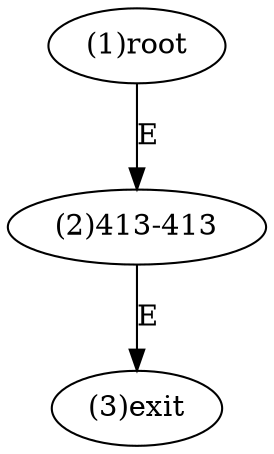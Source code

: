 digraph "" { 
1[ label="(1)root"];
2[ label="(2)413-413"];
3[ label="(3)exit"];
1->2[ label="E"];
2->3[ label="E"];
}
